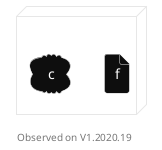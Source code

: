 {
  "sha1": "k1n5x4p2r9sme4pyd2y20p2bn9cvad7",
  "insertion": {
    "when": "2024-06-03T18:59:32.488Z",
    "url": "https://forum.plantuml.net/12317/transparence-management-with-monochrome-reverse",
    "user": "plantuml@gmail.com"
  }
}
@startuml
skinparam monochrome reverse
<style>
document {
  backgroundcolor transparent
}
</style>
node n {
file f
cloud c
}
footer Observed on V1.2020.19
@enduml
